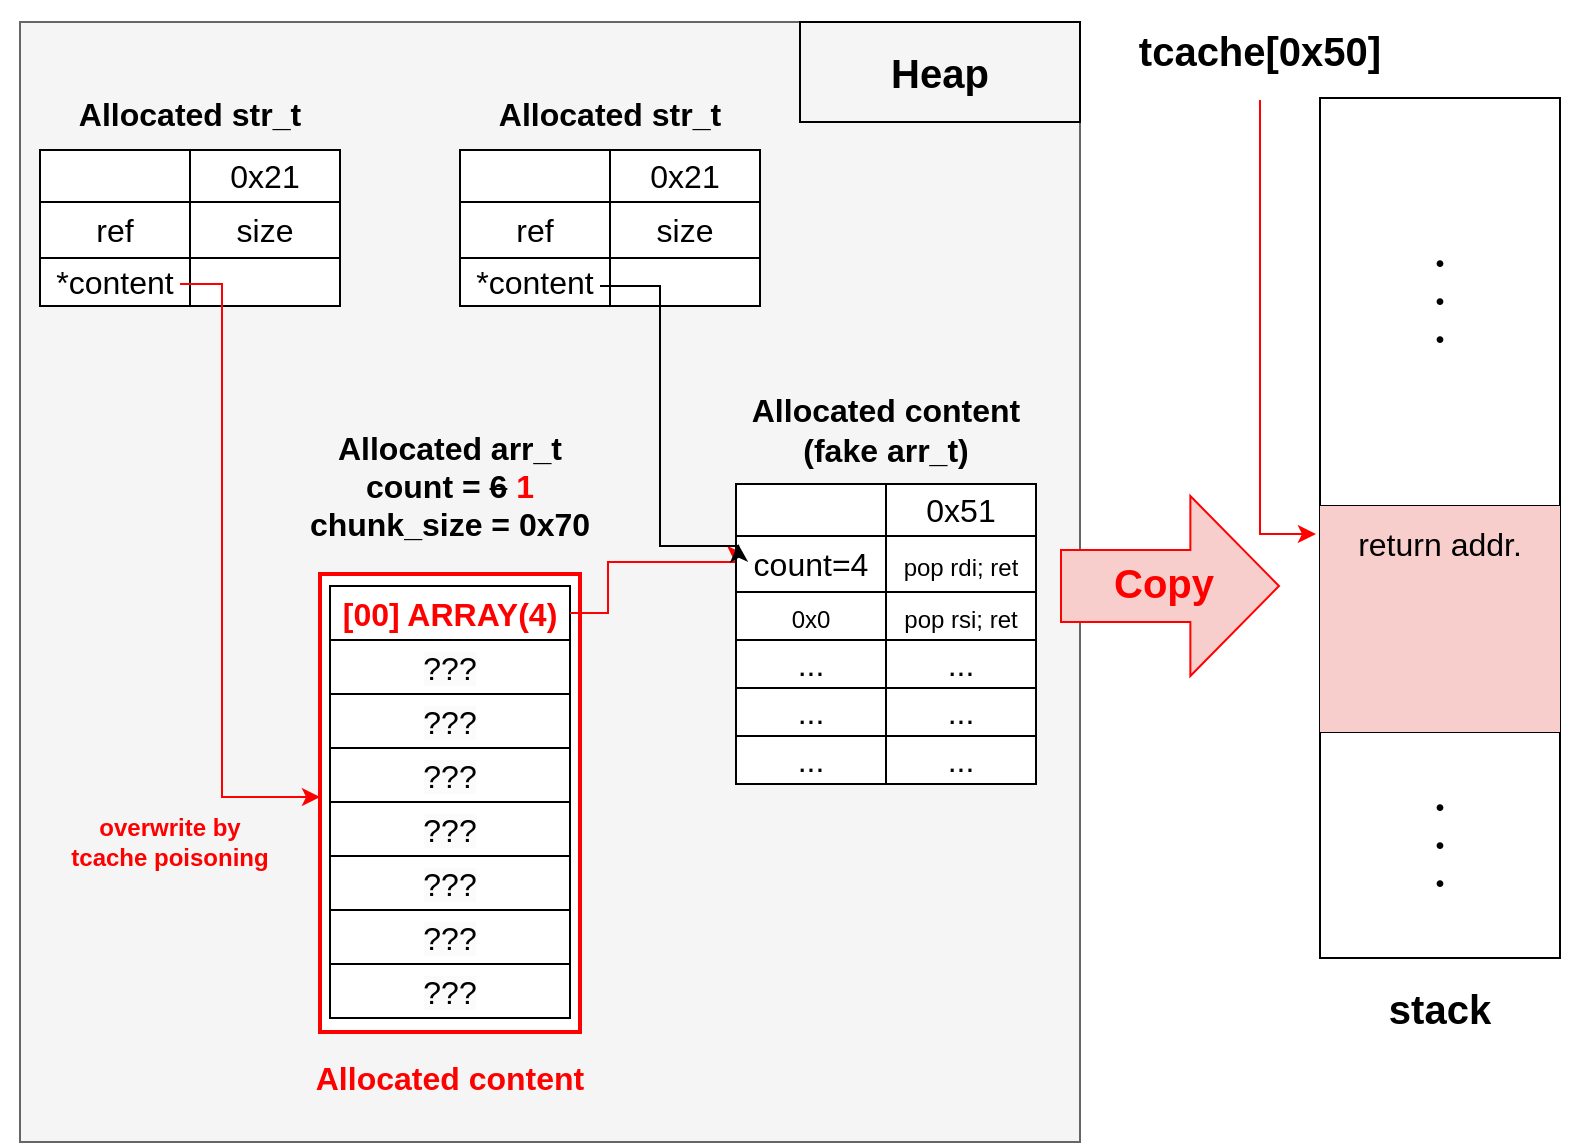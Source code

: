 <mxfile version="22.1.17" type="device">
  <diagram name="ページ1" id="pZZGmiKrxTvn6wRMBqZG">
    <mxGraphModel dx="1434" dy="760" grid="1" gridSize="10" guides="1" tooltips="1" connect="1" arrows="1" fold="1" page="1" pageScale="1" pageWidth="1169" pageHeight="827" math="0" shadow="0">
      <root>
        <mxCell id="0" />
        <mxCell id="1" parent="0" />
        <mxCell id="OW0LDAu-FgjO8q7nHWpM-271" value="" style="rounded=0;whiteSpace=wrap;html=1;fillColor=#f5f5f5;fontColor=#333333;strokeColor=#666666;" vertex="1" parent="1">
          <mxGeometry x="20" y="60" width="530" height="560" as="geometry" />
        </mxCell>
        <mxCell id="OW0LDAu-FgjO8q7nHWpM-245" value="" style="rounded=0;whiteSpace=wrap;html=1;strokeColor=#FF0000;strokeWidth=2;" vertex="1" parent="1">
          <mxGeometry x="170" y="336" width="130" height="229" as="geometry" />
        </mxCell>
        <mxCell id="OW0LDAu-FgjO8q7nHWpM-5" value="" style="shape=table;startSize=0;container=1;collapsible=0;childLayout=tableLayout;fontSize=16;" vertex="1" parent="1">
          <mxGeometry x="175" y="342" width="120" height="216" as="geometry" />
        </mxCell>
        <mxCell id="OW0LDAu-FgjO8q7nHWpM-24" style="shape=tableRow;horizontal=0;startSize=0;swimlaneHead=0;swimlaneBody=0;strokeColor=inherit;top=0;left=0;bottom=0;right=0;collapsible=0;dropTarget=0;fillColor=none;points=[[0,0.5],[1,0.5]];portConstraint=eastwest;fontSize=16;" vertex="1" parent="OW0LDAu-FgjO8q7nHWpM-5">
          <mxGeometry width="120" height="27" as="geometry" />
        </mxCell>
        <mxCell id="OW0LDAu-FgjO8q7nHWpM-25" value="&lt;font color=&quot;#ff0000&quot;&gt;&lt;b&gt;[00] ARRAY(4)&lt;/b&gt;&lt;/font&gt;" style="shape=partialRectangle;html=1;whiteSpace=wrap;connectable=0;strokeColor=inherit;overflow=hidden;fillColor=none;top=0;left=0;bottom=0;right=0;pointerEvents=1;fontSize=16;" vertex="1" parent="OW0LDAu-FgjO8q7nHWpM-24">
          <mxGeometry width="120" height="27" as="geometry">
            <mxRectangle width="120" height="27" as="alternateBounds" />
          </mxGeometry>
        </mxCell>
        <mxCell id="OW0LDAu-FgjO8q7nHWpM-26" style="shape=tableRow;horizontal=0;startSize=0;swimlaneHead=0;swimlaneBody=0;strokeColor=inherit;top=0;left=0;bottom=0;right=0;collapsible=0;dropTarget=0;fillColor=none;points=[[0,0.5],[1,0.5]];portConstraint=eastwest;fontSize=16;" vertex="1" parent="OW0LDAu-FgjO8q7nHWpM-5">
          <mxGeometry y="27" width="120" height="27" as="geometry" />
        </mxCell>
        <mxCell id="OW0LDAu-FgjO8q7nHWpM-27" value="&lt;span style=&quot;color: rgb(0, 0, 0); font-family: Helvetica; font-size: 16px; font-style: normal; font-variant-ligatures: normal; font-variant-caps: normal; font-weight: 400; letter-spacing: normal; orphans: 2; text-align: center; text-indent: 0px; text-transform: none; widows: 2; word-spacing: 0px; -webkit-text-stroke-width: 0px; background-color: rgb(251, 251, 251); text-decoration-thickness: initial; text-decoration-style: initial; text-decoration-color: initial; float: none; display: inline !important;&quot;&gt;???&lt;/span&gt;" style="shape=partialRectangle;html=1;whiteSpace=wrap;connectable=0;strokeColor=inherit;overflow=hidden;fillColor=none;top=0;left=0;bottom=0;right=0;pointerEvents=1;fontSize=16;" vertex="1" parent="OW0LDAu-FgjO8q7nHWpM-26">
          <mxGeometry width="120" height="27" as="geometry">
            <mxRectangle width="120" height="27" as="alternateBounds" />
          </mxGeometry>
        </mxCell>
        <mxCell id="OW0LDAu-FgjO8q7nHWpM-6" value="" style="shape=tableRow;horizontal=0;startSize=0;swimlaneHead=0;swimlaneBody=0;strokeColor=inherit;top=0;left=0;bottom=0;right=0;collapsible=0;dropTarget=0;fillColor=none;points=[[0,0.5],[1,0.5]];portConstraint=eastwest;fontSize=16;" vertex="1" parent="OW0LDAu-FgjO8q7nHWpM-5">
          <mxGeometry y="54" width="120" height="27" as="geometry" />
        </mxCell>
        <mxCell id="OW0LDAu-FgjO8q7nHWpM-7" value="&lt;span style=&quot;color: rgb(0, 0, 0); font-family: Helvetica; font-size: 16px; font-style: normal; font-variant-ligatures: normal; font-variant-caps: normal; font-weight: 400; letter-spacing: normal; orphans: 2; text-align: center; text-indent: 0px; text-transform: none; widows: 2; word-spacing: 0px; -webkit-text-stroke-width: 0px; background-color: rgb(251, 251, 251); text-decoration-thickness: initial; text-decoration-style: initial; text-decoration-color: initial; float: none; display: inline !important;&quot;&gt;???&lt;/span&gt;" style="shape=partialRectangle;html=1;whiteSpace=wrap;connectable=0;strokeColor=inherit;overflow=hidden;fillColor=none;top=0;left=0;bottom=0;right=0;pointerEvents=1;fontSize=16;" vertex="1" parent="OW0LDAu-FgjO8q7nHWpM-6">
          <mxGeometry width="120" height="27" as="geometry">
            <mxRectangle width="120" height="27" as="alternateBounds" />
          </mxGeometry>
        </mxCell>
        <mxCell id="OW0LDAu-FgjO8q7nHWpM-22" style="shape=tableRow;horizontal=0;startSize=0;swimlaneHead=0;swimlaneBody=0;strokeColor=inherit;top=0;left=0;bottom=0;right=0;collapsible=0;dropTarget=0;fillColor=none;points=[[0,0.5],[1,0.5]];portConstraint=eastwest;fontSize=16;" vertex="1" parent="OW0LDAu-FgjO8q7nHWpM-5">
          <mxGeometry y="81" width="120" height="27" as="geometry" />
        </mxCell>
        <mxCell id="OW0LDAu-FgjO8q7nHWpM-23" value="&lt;span style=&quot;color: rgb(0, 0, 0); font-family: Helvetica; font-size: 16px; font-style: normal; font-variant-ligatures: normal; font-variant-caps: normal; font-weight: 400; letter-spacing: normal; orphans: 2; text-align: center; text-indent: 0px; text-transform: none; widows: 2; word-spacing: 0px; -webkit-text-stroke-width: 0px; background-color: rgb(251, 251, 251); text-decoration-thickness: initial; text-decoration-style: initial; text-decoration-color: initial; float: none; display: inline !important;&quot;&gt;???&lt;/span&gt;" style="shape=partialRectangle;html=1;whiteSpace=wrap;connectable=0;strokeColor=inherit;overflow=hidden;fillColor=none;top=0;left=0;bottom=0;right=0;pointerEvents=1;fontSize=16;" vertex="1" parent="OW0LDAu-FgjO8q7nHWpM-22">
          <mxGeometry width="120" height="27" as="geometry">
            <mxRectangle width="120" height="27" as="alternateBounds" />
          </mxGeometry>
        </mxCell>
        <mxCell id="OW0LDAu-FgjO8q7nHWpM-14" value="" style="shape=tableRow;horizontal=0;startSize=0;swimlaneHead=0;swimlaneBody=0;strokeColor=inherit;top=0;left=0;bottom=0;right=0;collapsible=0;dropTarget=0;fillColor=none;points=[[0,0.5],[1,0.5]];portConstraint=eastwest;fontSize=16;" vertex="1" parent="OW0LDAu-FgjO8q7nHWpM-5">
          <mxGeometry y="108" width="120" height="27" as="geometry" />
        </mxCell>
        <mxCell id="OW0LDAu-FgjO8q7nHWpM-15" value="&lt;span style=&quot;color: rgb(0, 0, 0); font-family: Helvetica; font-size: 16px; font-style: normal; font-variant-ligatures: normal; font-variant-caps: normal; font-weight: 400; letter-spacing: normal; orphans: 2; text-align: center; text-indent: 0px; text-transform: none; widows: 2; word-spacing: 0px; -webkit-text-stroke-width: 0px; background-color: rgb(251, 251, 251); text-decoration-thickness: initial; text-decoration-style: initial; text-decoration-color: initial; float: none; display: inline !important;&quot;&gt;???&lt;/span&gt;" style="shape=partialRectangle;html=1;whiteSpace=wrap;connectable=0;strokeColor=inherit;overflow=hidden;fillColor=none;top=0;left=0;bottom=0;right=0;pointerEvents=1;fontSize=16;" vertex="1" parent="OW0LDAu-FgjO8q7nHWpM-14">
          <mxGeometry width="120" height="27" as="geometry">
            <mxRectangle width="120" height="27" as="alternateBounds" />
          </mxGeometry>
        </mxCell>
        <mxCell id="OW0LDAu-FgjO8q7nHWpM-10" value="" style="shape=tableRow;horizontal=0;startSize=0;swimlaneHead=0;swimlaneBody=0;strokeColor=inherit;top=0;left=0;bottom=0;right=0;collapsible=0;dropTarget=0;fillColor=none;points=[[0,0.5],[1,0.5]];portConstraint=eastwest;fontSize=16;" vertex="1" parent="OW0LDAu-FgjO8q7nHWpM-5">
          <mxGeometry y="135" width="120" height="27" as="geometry" />
        </mxCell>
        <mxCell id="OW0LDAu-FgjO8q7nHWpM-11" value="&lt;span style=&quot;color: rgb(0, 0, 0); font-family: Helvetica; font-size: 16px; font-style: normal; font-variant-ligatures: normal; font-variant-caps: normal; font-weight: 400; letter-spacing: normal; orphans: 2; text-align: center; text-indent: 0px; text-transform: none; widows: 2; word-spacing: 0px; -webkit-text-stroke-width: 0px; background-color: rgb(251, 251, 251); text-decoration-thickness: initial; text-decoration-style: initial; text-decoration-color: initial; float: none; display: inline !important;&quot;&gt;???&lt;/span&gt;" style="shape=partialRectangle;html=1;whiteSpace=wrap;connectable=0;strokeColor=inherit;overflow=hidden;fillColor=none;top=0;left=0;bottom=0;right=0;pointerEvents=1;fontSize=16;" vertex="1" parent="OW0LDAu-FgjO8q7nHWpM-10">
          <mxGeometry width="120" height="27" as="geometry">
            <mxRectangle width="120" height="27" as="alternateBounds" />
          </mxGeometry>
        </mxCell>
        <mxCell id="OW0LDAu-FgjO8q7nHWpM-18" style="shape=tableRow;horizontal=0;startSize=0;swimlaneHead=0;swimlaneBody=0;strokeColor=inherit;top=0;left=0;bottom=0;right=0;collapsible=0;dropTarget=0;fillColor=none;points=[[0,0.5],[1,0.5]];portConstraint=eastwest;fontSize=16;" vertex="1" parent="OW0LDAu-FgjO8q7nHWpM-5">
          <mxGeometry y="162" width="120" height="27" as="geometry" />
        </mxCell>
        <mxCell id="OW0LDAu-FgjO8q7nHWpM-19" value="&lt;span style=&quot;color: rgb(0, 0, 0); font-family: Helvetica; font-size: 16px; font-style: normal; font-variant-ligatures: normal; font-variant-caps: normal; font-weight: 400; letter-spacing: normal; orphans: 2; text-align: center; text-indent: 0px; text-transform: none; widows: 2; word-spacing: 0px; -webkit-text-stroke-width: 0px; background-color: rgb(251, 251, 251); text-decoration-thickness: initial; text-decoration-style: initial; text-decoration-color: initial; float: none; display: inline !important;&quot;&gt;???&lt;/span&gt;" style="shape=partialRectangle;html=1;whiteSpace=wrap;connectable=0;strokeColor=inherit;overflow=hidden;fillColor=none;top=0;left=0;bottom=0;right=0;pointerEvents=1;fontSize=16;" vertex="1" parent="OW0LDAu-FgjO8q7nHWpM-18">
          <mxGeometry width="120" height="27" as="geometry">
            <mxRectangle width="120" height="27" as="alternateBounds" />
          </mxGeometry>
        </mxCell>
        <mxCell id="OW0LDAu-FgjO8q7nHWpM-20" style="shape=tableRow;horizontal=0;startSize=0;swimlaneHead=0;swimlaneBody=0;strokeColor=inherit;top=0;left=0;bottom=0;right=0;collapsible=0;dropTarget=0;fillColor=none;points=[[0,0.5],[1,0.5]];portConstraint=eastwest;fontSize=16;" vertex="1" parent="OW0LDAu-FgjO8q7nHWpM-5">
          <mxGeometry y="189" width="120" height="27" as="geometry" />
        </mxCell>
        <mxCell id="OW0LDAu-FgjO8q7nHWpM-21" value="&lt;span style=&quot;color: rgb(0, 0, 0); font-family: Helvetica; font-size: 16px; font-style: normal; font-variant-ligatures: normal; font-variant-caps: normal; font-weight: 400; letter-spacing: normal; orphans: 2; text-align: center; text-indent: 0px; text-transform: none; widows: 2; word-spacing: 0px; -webkit-text-stroke-width: 0px; background-color: rgb(251, 251, 251); text-decoration-thickness: initial; text-decoration-style: initial; text-decoration-color: initial; float: none; display: inline !important;&quot;&gt;???&lt;/span&gt;" style="shape=partialRectangle;html=1;whiteSpace=wrap;connectable=0;strokeColor=inherit;overflow=hidden;fillColor=none;top=0;left=0;bottom=0;right=0;pointerEvents=1;fontSize=16;" vertex="1" parent="OW0LDAu-FgjO8q7nHWpM-20">
          <mxGeometry width="120" height="27" as="geometry">
            <mxRectangle width="120" height="27" as="alternateBounds" />
          </mxGeometry>
        </mxCell>
        <mxCell id="OW0LDAu-FgjO8q7nHWpM-64" style="edgeStyle=orthogonalEdgeStyle;rounded=0;orthogonalLoop=1;jettySize=auto;html=1;strokeColor=#FF0000;exitX=1;exitY=0.5;exitDx=0;exitDy=0;entryX=0;entryY=0.5;entryDx=0;entryDy=0;" edge="1" parent="1" source="OW0LDAu-FgjO8q7nHWpM-24" target="OW0LDAu-FgjO8q7nHWpM-187">
          <mxGeometry relative="1" as="geometry">
            <mxPoint x="420" y="130" as="targetPoint" />
            <mxPoint x="382" y="372" as="sourcePoint" />
            <Array as="points">
              <mxPoint x="314" y="356" />
              <mxPoint x="314" y="330" />
            </Array>
          </mxGeometry>
        </mxCell>
        <mxCell id="OW0LDAu-FgjO8q7nHWpM-173" value="" style="shape=table;startSize=0;container=1;collapsible=0;childLayout=tableLayout;fontSize=16;" vertex="1" parent="1">
          <mxGeometry x="30" y="124" width="150" height="78" as="geometry" />
        </mxCell>
        <mxCell id="OW0LDAu-FgjO8q7nHWpM-174" value="" style="shape=tableRow;horizontal=0;startSize=0;swimlaneHead=0;swimlaneBody=0;strokeColor=inherit;top=0;left=0;bottom=0;right=0;collapsible=0;dropTarget=0;fillColor=none;points=[[0,0.5],[1,0.5]];portConstraint=eastwest;fontSize=16;" vertex="1" parent="OW0LDAu-FgjO8q7nHWpM-173">
          <mxGeometry width="150" height="26" as="geometry" />
        </mxCell>
        <mxCell id="OW0LDAu-FgjO8q7nHWpM-175" value="" style="shape=partialRectangle;html=1;whiteSpace=wrap;connectable=0;strokeColor=inherit;overflow=hidden;fillColor=none;top=0;left=0;bottom=0;right=0;pointerEvents=1;fontSize=16;" vertex="1" parent="OW0LDAu-FgjO8q7nHWpM-174">
          <mxGeometry width="75" height="26" as="geometry">
            <mxRectangle width="75" height="26" as="alternateBounds" />
          </mxGeometry>
        </mxCell>
        <mxCell id="OW0LDAu-FgjO8q7nHWpM-176" value="&lt;font style=&quot;font-size: 16px;&quot;&gt;0x21&lt;/font&gt;" style="shape=partialRectangle;html=1;whiteSpace=wrap;connectable=0;strokeColor=inherit;overflow=hidden;fillColor=none;top=0;left=0;bottom=0;right=0;pointerEvents=1;fontSize=16;" vertex="1" parent="OW0LDAu-FgjO8q7nHWpM-174">
          <mxGeometry x="75" width="75" height="26" as="geometry">
            <mxRectangle width="75" height="26" as="alternateBounds" />
          </mxGeometry>
        </mxCell>
        <mxCell id="OW0LDAu-FgjO8q7nHWpM-177" value="" style="shape=tableRow;horizontal=0;startSize=0;swimlaneHead=0;swimlaneBody=0;strokeColor=inherit;top=0;left=0;bottom=0;right=0;collapsible=0;dropTarget=0;fillColor=none;points=[[0,0.5],[1,0.5]];portConstraint=eastwest;fontSize=16;" vertex="1" parent="OW0LDAu-FgjO8q7nHWpM-173">
          <mxGeometry y="26" width="150" height="28" as="geometry" />
        </mxCell>
        <mxCell id="OW0LDAu-FgjO8q7nHWpM-178" value="&lt;font style=&quot;font-size: 16px;&quot;&gt;ref&lt;/font&gt;" style="shape=partialRectangle;html=1;whiteSpace=wrap;connectable=0;strokeColor=inherit;overflow=hidden;fillColor=none;top=0;left=0;bottom=0;right=0;pointerEvents=1;fontSize=16;" vertex="1" parent="OW0LDAu-FgjO8q7nHWpM-177">
          <mxGeometry width="75" height="28" as="geometry">
            <mxRectangle width="75" height="28" as="alternateBounds" />
          </mxGeometry>
        </mxCell>
        <mxCell id="OW0LDAu-FgjO8q7nHWpM-179" value="&lt;font style=&quot;font-size: 16px;&quot;&gt;size&lt;/font&gt;" style="shape=partialRectangle;html=1;whiteSpace=wrap;connectable=0;strokeColor=inherit;overflow=hidden;fillColor=none;top=0;left=0;bottom=0;right=0;pointerEvents=1;fontSize=16;" vertex="1" parent="OW0LDAu-FgjO8q7nHWpM-177">
          <mxGeometry x="75" width="75" height="28" as="geometry">
            <mxRectangle width="75" height="28" as="alternateBounds" />
          </mxGeometry>
        </mxCell>
        <mxCell id="OW0LDAu-FgjO8q7nHWpM-180" value="" style="shape=tableRow;horizontal=0;startSize=0;swimlaneHead=0;swimlaneBody=0;strokeColor=inherit;top=0;left=0;bottom=0;right=0;collapsible=0;dropTarget=0;fillColor=none;points=[[0,0.5],[1,0.5]];portConstraint=eastwest;fontSize=16;" vertex="1" parent="OW0LDAu-FgjO8q7nHWpM-173">
          <mxGeometry y="54" width="150" height="24" as="geometry" />
        </mxCell>
        <mxCell id="OW0LDAu-FgjO8q7nHWpM-181" value="*content" style="shape=partialRectangle;html=1;whiteSpace=wrap;connectable=0;strokeColor=inherit;overflow=hidden;fillColor=none;top=0;left=0;bottom=0;right=0;pointerEvents=1;fontSize=16;" vertex="1" parent="OW0LDAu-FgjO8q7nHWpM-180">
          <mxGeometry width="75" height="24" as="geometry">
            <mxRectangle width="75" height="24" as="alternateBounds" />
          </mxGeometry>
        </mxCell>
        <mxCell id="OW0LDAu-FgjO8q7nHWpM-182" value="" style="shape=partialRectangle;html=1;whiteSpace=wrap;connectable=0;strokeColor=inherit;overflow=hidden;fillColor=none;top=0;left=0;bottom=0;right=0;pointerEvents=1;fontSize=16;" vertex="1" parent="OW0LDAu-FgjO8q7nHWpM-180">
          <mxGeometry x="75" width="75" height="24" as="geometry">
            <mxRectangle width="75" height="24" as="alternateBounds" />
          </mxGeometry>
        </mxCell>
        <mxCell id="OW0LDAu-FgjO8q7nHWpM-183" value="" style="shape=table;startSize=0;container=1;collapsible=0;childLayout=tableLayout;fontSize=16;" vertex="1" parent="1">
          <mxGeometry x="378" y="291" width="150" height="150" as="geometry" />
        </mxCell>
        <mxCell id="OW0LDAu-FgjO8q7nHWpM-184" value="" style="shape=tableRow;horizontal=0;startSize=0;swimlaneHead=0;swimlaneBody=0;strokeColor=inherit;top=0;left=0;bottom=0;right=0;collapsible=0;dropTarget=0;fillColor=none;points=[[0,0.5],[1,0.5]];portConstraint=eastwest;fontSize=16;" vertex="1" parent="OW0LDAu-FgjO8q7nHWpM-183">
          <mxGeometry width="150" height="26" as="geometry" />
        </mxCell>
        <mxCell id="OW0LDAu-FgjO8q7nHWpM-185" value="" style="shape=partialRectangle;html=1;whiteSpace=wrap;connectable=0;strokeColor=inherit;overflow=hidden;fillColor=none;top=0;left=0;bottom=0;right=0;pointerEvents=1;fontSize=16;" vertex="1" parent="OW0LDAu-FgjO8q7nHWpM-184">
          <mxGeometry width="75" height="26" as="geometry">
            <mxRectangle width="75" height="26" as="alternateBounds" />
          </mxGeometry>
        </mxCell>
        <mxCell id="OW0LDAu-FgjO8q7nHWpM-186" value="0x51" style="shape=partialRectangle;html=1;whiteSpace=wrap;connectable=0;strokeColor=inherit;overflow=hidden;fillColor=none;top=0;left=0;bottom=0;right=0;pointerEvents=1;fontSize=16;" vertex="1" parent="OW0LDAu-FgjO8q7nHWpM-184">
          <mxGeometry x="75" width="75" height="26" as="geometry">
            <mxRectangle width="75" height="26" as="alternateBounds" />
          </mxGeometry>
        </mxCell>
        <mxCell id="OW0LDAu-FgjO8q7nHWpM-187" value="" style="shape=tableRow;horizontal=0;startSize=0;swimlaneHead=0;swimlaneBody=0;strokeColor=inherit;top=0;left=0;bottom=0;right=0;collapsible=0;dropTarget=0;fillColor=none;points=[[0,0.5],[1,0.5]];portConstraint=eastwest;fontSize=16;" vertex="1" parent="OW0LDAu-FgjO8q7nHWpM-183">
          <mxGeometry y="26" width="150" height="28" as="geometry" />
        </mxCell>
        <mxCell id="OW0LDAu-FgjO8q7nHWpM-188" value="count=4" style="shape=partialRectangle;html=1;whiteSpace=wrap;connectable=0;strokeColor=inherit;overflow=hidden;fillColor=none;top=0;left=0;bottom=0;right=0;pointerEvents=1;fontSize=16;" vertex="1" parent="OW0LDAu-FgjO8q7nHWpM-187">
          <mxGeometry width="75" height="28" as="geometry">
            <mxRectangle width="75" height="28" as="alternateBounds" />
          </mxGeometry>
        </mxCell>
        <mxCell id="OW0LDAu-FgjO8q7nHWpM-189" value="&lt;font style=&quot;font-size: 12px;&quot;&gt;pop rdi; ret&lt;/font&gt;" style="shape=partialRectangle;html=1;whiteSpace=wrap;connectable=0;strokeColor=inherit;overflow=hidden;fillColor=none;top=0;left=0;bottom=0;right=0;pointerEvents=1;fontSize=16;" vertex="1" parent="OW0LDAu-FgjO8q7nHWpM-187">
          <mxGeometry x="75" width="75" height="28" as="geometry">
            <mxRectangle width="75" height="28" as="alternateBounds" />
          </mxGeometry>
        </mxCell>
        <mxCell id="OW0LDAu-FgjO8q7nHWpM-190" value="" style="shape=tableRow;horizontal=0;startSize=0;swimlaneHead=0;swimlaneBody=0;strokeColor=inherit;top=0;left=0;bottom=0;right=0;collapsible=0;dropTarget=0;fillColor=none;points=[[0,0.5],[1,0.5]];portConstraint=eastwest;fontSize=16;" vertex="1" parent="OW0LDAu-FgjO8q7nHWpM-183">
          <mxGeometry y="54" width="150" height="24" as="geometry" />
        </mxCell>
        <mxCell id="OW0LDAu-FgjO8q7nHWpM-191" value="&lt;font style=&quot;font-size: 12px;&quot;&gt;0x0&lt;/font&gt;" style="shape=partialRectangle;html=1;whiteSpace=wrap;connectable=0;strokeColor=inherit;overflow=hidden;fillColor=none;top=0;left=0;bottom=0;right=0;pointerEvents=1;fontSize=16;" vertex="1" parent="OW0LDAu-FgjO8q7nHWpM-190">
          <mxGeometry width="75" height="24" as="geometry">
            <mxRectangle width="75" height="24" as="alternateBounds" />
          </mxGeometry>
        </mxCell>
        <mxCell id="OW0LDAu-FgjO8q7nHWpM-192" value="&lt;font style=&quot;font-size: 12px;&quot;&gt;pop rsi; ret&lt;/font&gt;" style="shape=partialRectangle;html=1;whiteSpace=wrap;connectable=0;strokeColor=inherit;overflow=hidden;fillColor=none;top=0;left=0;bottom=0;right=0;pointerEvents=1;fontSize=16;" vertex="1" parent="OW0LDAu-FgjO8q7nHWpM-190">
          <mxGeometry x="75" width="75" height="24" as="geometry">
            <mxRectangle width="75" height="24" as="alternateBounds" />
          </mxGeometry>
        </mxCell>
        <mxCell id="OW0LDAu-FgjO8q7nHWpM-256" style="shape=tableRow;horizontal=0;startSize=0;swimlaneHead=0;swimlaneBody=0;strokeColor=inherit;top=0;left=0;bottom=0;right=0;collapsible=0;dropTarget=0;fillColor=none;points=[[0,0.5],[1,0.5]];portConstraint=eastwest;fontSize=16;" vertex="1" parent="OW0LDAu-FgjO8q7nHWpM-183">
          <mxGeometry y="78" width="150" height="24" as="geometry" />
        </mxCell>
        <mxCell id="OW0LDAu-FgjO8q7nHWpM-257" value="..." style="shape=partialRectangle;html=1;whiteSpace=wrap;connectable=0;strokeColor=inherit;overflow=hidden;fillColor=none;top=0;left=0;bottom=0;right=0;pointerEvents=1;fontSize=16;" vertex="1" parent="OW0LDAu-FgjO8q7nHWpM-256">
          <mxGeometry width="75" height="24" as="geometry">
            <mxRectangle width="75" height="24" as="alternateBounds" />
          </mxGeometry>
        </mxCell>
        <mxCell id="OW0LDAu-FgjO8q7nHWpM-258" value="..." style="shape=partialRectangle;html=1;whiteSpace=wrap;connectable=0;strokeColor=inherit;overflow=hidden;fillColor=none;top=0;left=0;bottom=0;right=0;pointerEvents=1;fontSize=16;" vertex="1" parent="OW0LDAu-FgjO8q7nHWpM-256">
          <mxGeometry x="75" width="75" height="24" as="geometry">
            <mxRectangle width="75" height="24" as="alternateBounds" />
          </mxGeometry>
        </mxCell>
        <mxCell id="OW0LDAu-FgjO8q7nHWpM-260" style="shape=tableRow;horizontal=0;startSize=0;swimlaneHead=0;swimlaneBody=0;strokeColor=inherit;top=0;left=0;bottom=0;right=0;collapsible=0;dropTarget=0;fillColor=none;points=[[0,0.5],[1,0.5]];portConstraint=eastwest;fontSize=16;" vertex="1" parent="OW0LDAu-FgjO8q7nHWpM-183">
          <mxGeometry y="102" width="150" height="24" as="geometry" />
        </mxCell>
        <mxCell id="OW0LDAu-FgjO8q7nHWpM-261" value="..." style="shape=partialRectangle;html=1;whiteSpace=wrap;connectable=0;strokeColor=inherit;overflow=hidden;fillColor=none;top=0;left=0;bottom=0;right=0;pointerEvents=1;fontSize=16;" vertex="1" parent="OW0LDAu-FgjO8q7nHWpM-260">
          <mxGeometry width="75" height="24" as="geometry">
            <mxRectangle width="75" height="24" as="alternateBounds" />
          </mxGeometry>
        </mxCell>
        <mxCell id="OW0LDAu-FgjO8q7nHWpM-262" value="..." style="shape=partialRectangle;html=1;whiteSpace=wrap;connectable=0;strokeColor=inherit;overflow=hidden;fillColor=none;top=0;left=0;bottom=0;right=0;pointerEvents=1;fontSize=16;" vertex="1" parent="OW0LDAu-FgjO8q7nHWpM-260">
          <mxGeometry x="75" width="75" height="24" as="geometry">
            <mxRectangle width="75" height="24" as="alternateBounds" />
          </mxGeometry>
        </mxCell>
        <mxCell id="OW0LDAu-FgjO8q7nHWpM-264" style="shape=tableRow;horizontal=0;startSize=0;swimlaneHead=0;swimlaneBody=0;strokeColor=inherit;top=0;left=0;bottom=0;right=0;collapsible=0;dropTarget=0;fillColor=none;points=[[0,0.5],[1,0.5]];portConstraint=eastwest;fontSize=16;" vertex="1" parent="OW0LDAu-FgjO8q7nHWpM-183">
          <mxGeometry y="126" width="150" height="24" as="geometry" />
        </mxCell>
        <mxCell id="OW0LDAu-FgjO8q7nHWpM-265" value="..." style="shape=partialRectangle;html=1;whiteSpace=wrap;connectable=0;strokeColor=inherit;overflow=hidden;fillColor=none;top=0;left=0;bottom=0;right=0;pointerEvents=1;fontSize=16;" vertex="1" parent="OW0LDAu-FgjO8q7nHWpM-264">
          <mxGeometry width="75" height="24" as="geometry">
            <mxRectangle width="75" height="24" as="alternateBounds" />
          </mxGeometry>
        </mxCell>
        <mxCell id="OW0LDAu-FgjO8q7nHWpM-266" value="..." style="shape=partialRectangle;html=1;whiteSpace=wrap;connectable=0;strokeColor=inherit;overflow=hidden;fillColor=none;top=0;left=0;bottom=0;right=0;pointerEvents=1;fontSize=16;" vertex="1" parent="OW0LDAu-FgjO8q7nHWpM-264">
          <mxGeometry x="75" width="75" height="24" as="geometry">
            <mxRectangle width="75" height="24" as="alternateBounds" />
          </mxGeometry>
        </mxCell>
        <mxCell id="OW0LDAu-FgjO8q7nHWpM-207" value="&lt;font style=&quot;font-size: 16px;&quot;&gt;&lt;b&gt;Allocated arr_t&lt;br&gt;count = &lt;strike&gt;6&lt;/strike&gt;&amp;nbsp;&lt;font color=&quot;#ff0000&quot;&gt;1&lt;br&gt;&lt;/font&gt;chunk_size = 0x70&lt;br&gt;&lt;/b&gt;&lt;/font&gt;" style="text;strokeColor=none;align=center;fillColor=none;html=1;verticalAlign=middle;whiteSpace=wrap;rounded=0;" vertex="1" parent="1">
          <mxGeometry x="160" y="262" width="150" height="60" as="geometry" />
        </mxCell>
        <mxCell id="OW0LDAu-FgjO8q7nHWpM-208" value="&lt;font style=&quot;font-size: 16px;&quot;&gt;&lt;b&gt;Allocated content&lt;br&gt;(fake arr_t)&lt;br&gt;&lt;/b&gt;&lt;/font&gt;" style="text;strokeColor=none;align=center;fillColor=none;html=1;verticalAlign=middle;whiteSpace=wrap;rounded=0;" vertex="1" parent="1">
          <mxGeometry x="378" y="240" width="150" height="48" as="geometry" />
        </mxCell>
        <mxCell id="OW0LDAu-FgjO8q7nHWpM-248" style="edgeStyle=orthogonalEdgeStyle;rounded=0;orthogonalLoop=1;jettySize=auto;html=1;exitX=1;exitY=0.5;exitDx=0;exitDy=0;strokeColor=#FF0000;entryX=0;entryY=0.5;entryDx=0;entryDy=0;" edge="1" parent="1">
          <mxGeometry relative="1" as="geometry">
            <mxPoint x="170" y="447.5" as="targetPoint" />
            <mxPoint x="100" y="191" as="sourcePoint" />
            <Array as="points">
              <mxPoint x="121" y="191" />
              <mxPoint x="121" y="448" />
            </Array>
          </mxGeometry>
        </mxCell>
        <mxCell id="OW0LDAu-FgjO8q7nHWpM-250" value="&lt;font style=&quot;font-size: 16px;&quot;&gt;&lt;b&gt;Allocated str_t&lt;br&gt;&lt;/b&gt;&lt;/font&gt;" style="text;strokeColor=none;align=center;fillColor=none;html=1;verticalAlign=middle;whiteSpace=wrap;rounded=0;" vertex="1" parent="1">
          <mxGeometry x="30" y="76" width="150" height="60" as="geometry" />
        </mxCell>
        <mxCell id="OW0LDAu-FgjO8q7nHWpM-251" value="&lt;font style=&quot;font-size: 16px;&quot;&gt;&lt;b&gt;&lt;font color=&quot;#ff0000&quot;&gt;Allocated content&lt;/font&gt;&lt;br&gt;&lt;/b&gt;&lt;/font&gt;" style="text;strokeColor=none;align=center;fillColor=none;html=1;verticalAlign=middle;whiteSpace=wrap;rounded=0;" vertex="1" parent="1">
          <mxGeometry x="160" y="558" width="150" height="60" as="geometry" />
        </mxCell>
        <mxCell id="OW0LDAu-FgjO8q7nHWpM-253" value="&lt;font style=&quot;&quot;&gt;&lt;font style=&quot;font-size: 12px;&quot; color=&quot;#ff0000&quot;&gt;&lt;b&gt;overwrite by &lt;br&gt;tcache poisoning&lt;/b&gt;&lt;/font&gt;&lt;br&gt;&lt;/font&gt;" style="text;strokeColor=none;align=center;fillColor=none;html=1;verticalAlign=middle;whiteSpace=wrap;rounded=0;" vertex="1" parent="1">
          <mxGeometry x="10" y="440" width="170" height="60" as="geometry" />
        </mxCell>
        <mxCell id="OW0LDAu-FgjO8q7nHWpM-236" value="" style="shape=table;startSize=0;container=1;collapsible=0;childLayout=tableLayout;" vertex="1" parent="1">
          <mxGeometry x="670" y="98" width="120" height="430" as="geometry" />
        </mxCell>
        <mxCell id="OW0LDAu-FgjO8q7nHWpM-239" value="" style="shape=tableRow;horizontal=0;startSize=0;swimlaneHead=0;swimlaneBody=0;strokeColor=inherit;top=0;left=0;bottom=0;right=0;collapsible=0;dropTarget=0;fillColor=none;points=[[0,0.5],[1,0.5]];portConstraint=eastwest;" vertex="1" parent="OW0LDAu-FgjO8q7nHWpM-236">
          <mxGeometry width="120" height="204" as="geometry" />
        </mxCell>
        <mxCell id="OW0LDAu-FgjO8q7nHWpM-240" value="&lt;font style=&quot;font-size: 16px;&quot;&gt;・&lt;br&gt;・&lt;br&gt;・&lt;/font&gt;" style="shape=partialRectangle;html=1;whiteSpace=wrap;connectable=0;strokeColor=inherit;overflow=hidden;fillColor=none;top=0;left=0;bottom=0;right=0;pointerEvents=1;" vertex="1" parent="OW0LDAu-FgjO8q7nHWpM-239">
          <mxGeometry width="120" height="204" as="geometry">
            <mxRectangle width="120" height="204" as="alternateBounds" />
          </mxGeometry>
        </mxCell>
        <mxCell id="OW0LDAu-FgjO8q7nHWpM-241" value="" style="shape=tableRow;horizontal=0;startSize=0;swimlaneHead=0;swimlaneBody=0;strokeColor=inherit;top=0;left=0;bottom=0;right=0;collapsible=0;dropTarget=0;fillColor=none;points=[[0,0.5],[1,0.5]];portConstraint=eastwest;" vertex="1" parent="OW0LDAu-FgjO8q7nHWpM-236">
          <mxGeometry y="204" width="120" height="113" as="geometry" />
        </mxCell>
        <mxCell id="OW0LDAu-FgjO8q7nHWpM-242" value="&lt;span style=&quot;font-size: 16px;&quot;&gt;return addr.&lt;br&gt;&lt;br&gt;&lt;br&gt;&lt;br&gt;&lt;br&gt;&lt;/span&gt;" style="shape=partialRectangle;html=1;whiteSpace=wrap;connectable=0;strokeColor=#b85450;overflow=hidden;fillColor=#f8cecc;top=0;left=0;bottom=0;right=0;pointerEvents=1;" vertex="1" parent="OW0LDAu-FgjO8q7nHWpM-241">
          <mxGeometry width="120" height="113" as="geometry">
            <mxRectangle width="120" height="113" as="alternateBounds" />
          </mxGeometry>
        </mxCell>
        <mxCell id="OW0LDAu-FgjO8q7nHWpM-237" value="" style="shape=tableRow;horizontal=0;startSize=0;swimlaneHead=0;swimlaneBody=0;strokeColor=inherit;top=0;left=0;bottom=0;right=0;collapsible=0;dropTarget=0;fillColor=none;points=[[0,0.5],[1,0.5]];portConstraint=eastwest;" vertex="1" parent="OW0LDAu-FgjO8q7nHWpM-236">
          <mxGeometry y="317" width="120" height="113" as="geometry" />
        </mxCell>
        <mxCell id="OW0LDAu-FgjO8q7nHWpM-238" value="&lt;font style=&quot;font-size: 16px;&quot;&gt;・&lt;br&gt;・&lt;br&gt;・&lt;/font&gt;" style="shape=partialRectangle;html=1;whiteSpace=wrap;connectable=0;strokeColor=inherit;overflow=hidden;fillColor=none;top=0;left=0;bottom=0;right=0;pointerEvents=1;" vertex="1" parent="OW0LDAu-FgjO8q7nHWpM-237">
          <mxGeometry width="120" height="113" as="geometry">
            <mxRectangle width="120" height="113" as="alternateBounds" />
          </mxGeometry>
        </mxCell>
        <mxCell id="OW0LDAu-FgjO8q7nHWpM-267" value="&lt;span style=&quot;font-size: 20px;&quot;&gt;&lt;b&gt;tcache[0x50]&lt;br&gt;&lt;/b&gt;&lt;/span&gt;" style="text;strokeColor=none;align=center;fillColor=none;html=1;verticalAlign=middle;whiteSpace=wrap;rounded=0;" vertex="1" parent="1">
          <mxGeometry x="570" y="49" width="140" height="50" as="geometry" />
        </mxCell>
        <mxCell id="OW0LDAu-FgjO8q7nHWpM-268" style="edgeStyle=orthogonalEdgeStyle;rounded=0;orthogonalLoop=1;jettySize=auto;html=1;strokeColor=#FF0000;exitX=0.5;exitY=1;exitDx=0;exitDy=0;entryX=-0.017;entryY=0.124;entryDx=0;entryDy=0;entryPerimeter=0;" edge="1" parent="1" source="OW0LDAu-FgjO8q7nHWpM-267" target="OW0LDAu-FgjO8q7nHWpM-241">
          <mxGeometry relative="1" as="geometry">
            <mxPoint x="553" y="481" as="targetPoint" />
            <mxPoint x="470" y="506" as="sourcePoint" />
            <Array as="points">
              <mxPoint x="640" y="316" />
            </Array>
          </mxGeometry>
        </mxCell>
        <mxCell id="OW0LDAu-FgjO8q7nHWpM-270" value="&lt;span style=&quot;font-size: 20px;&quot;&gt;&lt;b&gt;stack&lt;br&gt;&lt;/b&gt;&lt;/span&gt;" style="text;strokeColor=none;align=center;fillColor=none;html=1;verticalAlign=middle;whiteSpace=wrap;rounded=0;" vertex="1" parent="1">
          <mxGeometry x="660" y="528" width="140" height="50" as="geometry" />
        </mxCell>
        <mxCell id="OW0LDAu-FgjO8q7nHWpM-274" value="" style="shape=flexArrow;endArrow=classic;html=1;rounded=0;endWidth=53;endSize=14.44;width=36;fillColor=#f8cecc;strokeColor=#FF0000;" edge="1" parent="1">
          <mxGeometry width="50" height="50" relative="1" as="geometry">
            <mxPoint x="540" y="342" as="sourcePoint" />
            <mxPoint x="650" y="342" as="targetPoint" />
          </mxGeometry>
        </mxCell>
        <mxCell id="OW0LDAu-FgjO8q7nHWpM-276" value="&lt;font style=&quot;&quot;&gt;&lt;b style=&quot;&quot;&gt;&lt;font style=&quot;font-size: 20px;&quot; color=&quot;#ff0000&quot;&gt;Copy&lt;/font&gt;&lt;br&gt;&lt;/b&gt;&lt;/font&gt;" style="text;strokeColor=none;align=center;fillColor=none;html=1;verticalAlign=middle;whiteSpace=wrap;rounded=0;" vertex="1" parent="1">
          <mxGeometry x="517" y="310" width="150" height="60" as="geometry" />
        </mxCell>
        <mxCell id="OW0LDAu-FgjO8q7nHWpM-279" value="&lt;span style=&quot;font-size: 20px;&quot;&gt;&lt;b&gt;Heap&lt;br&gt;&lt;/b&gt;&lt;/span&gt;" style="text;strokeColor=default;align=center;fillColor=none;html=1;verticalAlign=middle;whiteSpace=wrap;rounded=0;" vertex="1" parent="1">
          <mxGeometry x="410" y="60" width="140" height="50" as="geometry" />
        </mxCell>
        <mxCell id="OW0LDAu-FgjO8q7nHWpM-280" value="" style="shape=table;startSize=0;container=1;collapsible=0;childLayout=tableLayout;fontSize=16;" vertex="1" parent="1">
          <mxGeometry x="240" y="124" width="150" height="78" as="geometry" />
        </mxCell>
        <mxCell id="OW0LDAu-FgjO8q7nHWpM-281" value="" style="shape=tableRow;horizontal=0;startSize=0;swimlaneHead=0;swimlaneBody=0;strokeColor=inherit;top=0;left=0;bottom=0;right=0;collapsible=0;dropTarget=0;fillColor=none;points=[[0,0.5],[1,0.5]];portConstraint=eastwest;fontSize=16;" vertex="1" parent="OW0LDAu-FgjO8q7nHWpM-280">
          <mxGeometry width="150" height="26" as="geometry" />
        </mxCell>
        <mxCell id="OW0LDAu-FgjO8q7nHWpM-282" value="" style="shape=partialRectangle;html=1;whiteSpace=wrap;connectable=0;strokeColor=inherit;overflow=hidden;fillColor=none;top=0;left=0;bottom=0;right=0;pointerEvents=1;fontSize=16;" vertex="1" parent="OW0LDAu-FgjO8q7nHWpM-281">
          <mxGeometry width="75" height="26" as="geometry">
            <mxRectangle width="75" height="26" as="alternateBounds" />
          </mxGeometry>
        </mxCell>
        <mxCell id="OW0LDAu-FgjO8q7nHWpM-283" value="&lt;font style=&quot;font-size: 16px;&quot;&gt;0x21&lt;/font&gt;" style="shape=partialRectangle;html=1;whiteSpace=wrap;connectable=0;strokeColor=inherit;overflow=hidden;fillColor=none;top=0;left=0;bottom=0;right=0;pointerEvents=1;fontSize=16;" vertex="1" parent="OW0LDAu-FgjO8q7nHWpM-281">
          <mxGeometry x="75" width="75" height="26" as="geometry">
            <mxRectangle width="75" height="26" as="alternateBounds" />
          </mxGeometry>
        </mxCell>
        <mxCell id="OW0LDAu-FgjO8q7nHWpM-284" value="" style="shape=tableRow;horizontal=0;startSize=0;swimlaneHead=0;swimlaneBody=0;strokeColor=inherit;top=0;left=0;bottom=0;right=0;collapsible=0;dropTarget=0;fillColor=none;points=[[0,0.5],[1,0.5]];portConstraint=eastwest;fontSize=16;" vertex="1" parent="OW0LDAu-FgjO8q7nHWpM-280">
          <mxGeometry y="26" width="150" height="28" as="geometry" />
        </mxCell>
        <mxCell id="OW0LDAu-FgjO8q7nHWpM-285" value="&lt;font style=&quot;font-size: 16px;&quot;&gt;ref&lt;/font&gt;" style="shape=partialRectangle;html=1;whiteSpace=wrap;connectable=0;strokeColor=inherit;overflow=hidden;fillColor=none;top=0;left=0;bottom=0;right=0;pointerEvents=1;fontSize=16;" vertex="1" parent="OW0LDAu-FgjO8q7nHWpM-284">
          <mxGeometry width="75" height="28" as="geometry">
            <mxRectangle width="75" height="28" as="alternateBounds" />
          </mxGeometry>
        </mxCell>
        <mxCell id="OW0LDAu-FgjO8q7nHWpM-286" value="&lt;font style=&quot;font-size: 16px;&quot;&gt;size&lt;/font&gt;" style="shape=partialRectangle;html=1;whiteSpace=wrap;connectable=0;strokeColor=inherit;overflow=hidden;fillColor=none;top=0;left=0;bottom=0;right=0;pointerEvents=1;fontSize=16;" vertex="1" parent="OW0LDAu-FgjO8q7nHWpM-284">
          <mxGeometry x="75" width="75" height="28" as="geometry">
            <mxRectangle width="75" height="28" as="alternateBounds" />
          </mxGeometry>
        </mxCell>
        <mxCell id="OW0LDAu-FgjO8q7nHWpM-287" value="" style="shape=tableRow;horizontal=0;startSize=0;swimlaneHead=0;swimlaneBody=0;strokeColor=inherit;top=0;left=0;bottom=0;right=0;collapsible=0;dropTarget=0;fillColor=none;points=[[0,0.5],[1,0.5]];portConstraint=eastwest;fontSize=16;" vertex="1" parent="OW0LDAu-FgjO8q7nHWpM-280">
          <mxGeometry y="54" width="150" height="24" as="geometry" />
        </mxCell>
        <mxCell id="OW0LDAu-FgjO8q7nHWpM-288" value="*content" style="shape=partialRectangle;html=1;whiteSpace=wrap;connectable=0;strokeColor=inherit;overflow=hidden;fillColor=none;top=0;left=0;bottom=0;right=0;pointerEvents=1;fontSize=16;" vertex="1" parent="OW0LDAu-FgjO8q7nHWpM-287">
          <mxGeometry width="75" height="24" as="geometry">
            <mxRectangle width="75" height="24" as="alternateBounds" />
          </mxGeometry>
        </mxCell>
        <mxCell id="OW0LDAu-FgjO8q7nHWpM-289" value="" style="shape=partialRectangle;html=1;whiteSpace=wrap;connectable=0;strokeColor=inherit;overflow=hidden;fillColor=none;top=0;left=0;bottom=0;right=0;pointerEvents=1;fontSize=16;" vertex="1" parent="OW0LDAu-FgjO8q7nHWpM-287">
          <mxGeometry x="75" width="75" height="24" as="geometry">
            <mxRectangle width="75" height="24" as="alternateBounds" />
          </mxGeometry>
        </mxCell>
        <mxCell id="OW0LDAu-FgjO8q7nHWpM-290" value="&lt;font style=&quot;font-size: 16px;&quot;&gt;&lt;b&gt;Allocated str_t&lt;br&gt;&lt;/b&gt;&lt;/font&gt;" style="text;strokeColor=none;align=center;fillColor=none;html=1;verticalAlign=middle;whiteSpace=wrap;rounded=0;" vertex="1" parent="1">
          <mxGeometry x="240" y="76" width="150" height="60" as="geometry" />
        </mxCell>
        <mxCell id="OW0LDAu-FgjO8q7nHWpM-292" style="edgeStyle=orthogonalEdgeStyle;rounded=0;orthogonalLoop=1;jettySize=auto;html=1;exitX=1;exitY=0.5;exitDx=0;exitDy=0;entryX=0.007;entryY=0.071;entryDx=0;entryDy=0;entryPerimeter=0;" edge="1" parent="1">
          <mxGeometry relative="1" as="geometry">
            <mxPoint x="310" y="192" as="sourcePoint" />
            <mxPoint x="379.05" y="320.988" as="targetPoint" />
            <Array as="points">
              <mxPoint x="340" y="192" />
              <mxPoint x="340" y="322" />
            </Array>
          </mxGeometry>
        </mxCell>
      </root>
    </mxGraphModel>
  </diagram>
</mxfile>
